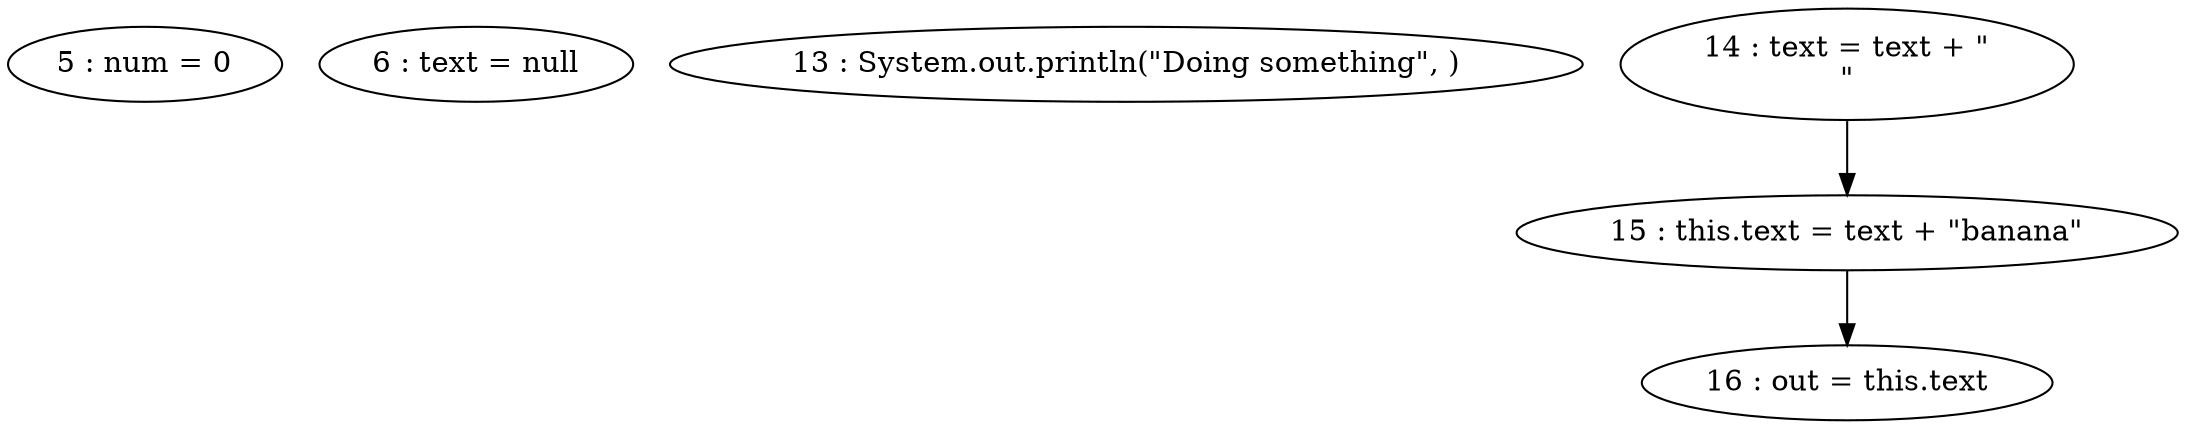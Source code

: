 digraph G {
"5 : num = 0"
"6 : text = null"
"13 : System.out.println(\"Doing something\", )"
"14 : text = text + \"\n\""
"14 : text = text + \"\n\"" -> "15 : this.text = text + \"banana\""
"15 : this.text = text + \"banana\""
"15 : this.text = text + \"banana\"" -> "16 : out = this.text"
"16 : out = this.text"
}